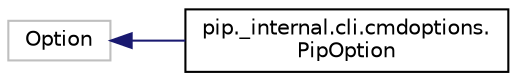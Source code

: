 digraph "Graphical Class Hierarchy"
{
 // LATEX_PDF_SIZE
  edge [fontname="Helvetica",fontsize="10",labelfontname="Helvetica",labelfontsize="10"];
  node [fontname="Helvetica",fontsize="10",shape=record];
  rankdir="LR";
  Node18532 [label="Option",height=0.2,width=0.4,color="grey75", fillcolor="white", style="filled",tooltip=" "];
  Node18532 -> Node0 [dir="back",color="midnightblue",fontsize="10",style="solid",fontname="Helvetica"];
  Node0 [label="pip._internal.cli.cmdoptions.\lPipOption",height=0.2,width=0.4,color="black", fillcolor="white", style="filled",URL="$classpip_1_1__internal_1_1cli_1_1cmdoptions_1_1PipOption.html",tooltip=" "];
}
